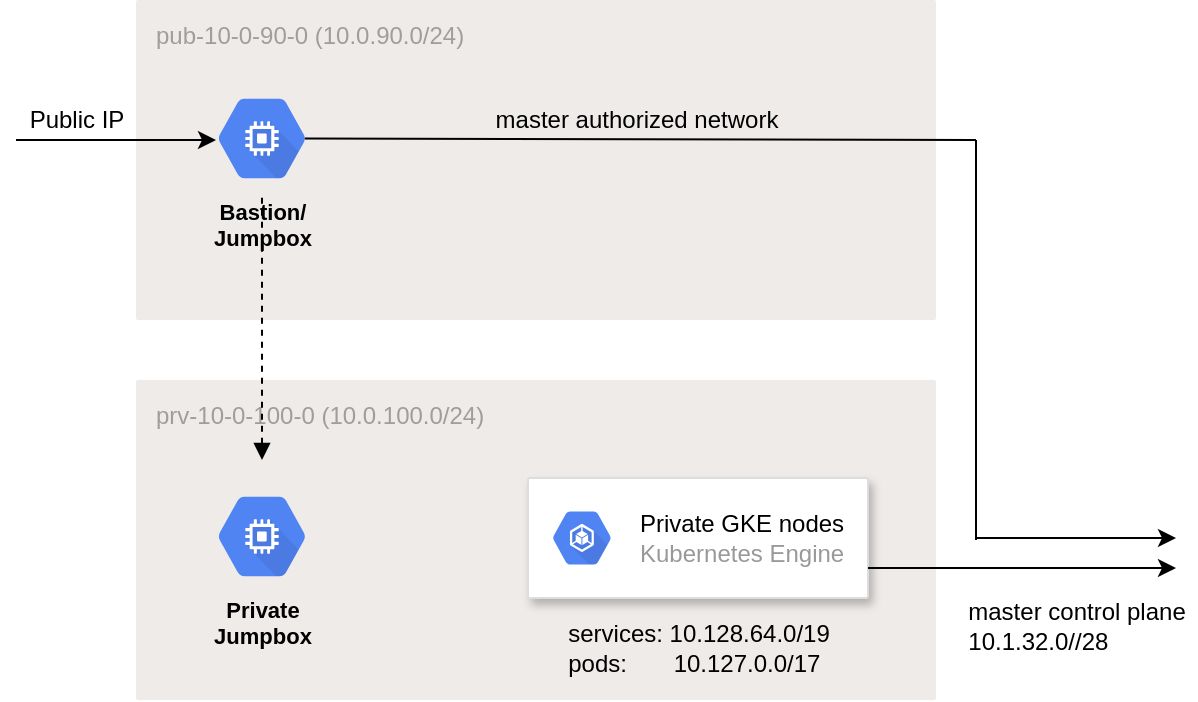 <mxfile version="15.1.4" type="github">
  <diagram id="cstUYs0_MrwpeLKSXvVJ" name="Page-1">
    <mxGraphModel dx="865" dy="703" grid="1" gridSize="10" guides="1" tooltips="1" connect="1" arrows="1" fold="1" page="1" pageScale="1" pageWidth="850" pageHeight="1100" math="0" shadow="0">
      <root>
        <mxCell id="0" />
        <mxCell id="1" parent="0" />
        <mxCell id="yYByWPhsurXCCLLeMajM-11" value="pub-10-0-90-0 (10.0.90.0/24)" style="sketch=0;points=[[0,0,0],[0.25,0,0],[0.5,0,0],[0.75,0,0],[1,0,0],[1,0.25,0],[1,0.5,0],[1,0.75,0],[1,1,0],[0.75,1,0],[0.5,1,0],[0.25,1,0],[0,1,0],[0,0.75,0],[0,0.5,0],[0,0.25,0]];rounded=1;absoluteArcSize=1;arcSize=2;html=1;strokeColor=none;gradientColor=none;shadow=0;dashed=0;fontSize=12;fontColor=#9E9E9E;align=left;verticalAlign=top;spacing=10;spacingTop=-4;fillColor=#EFEBE9;" vertex="1" parent="1">
          <mxGeometry x="160" y="60" width="400" height="160" as="geometry" />
        </mxCell>
        <mxCell id="yYByWPhsurXCCLLeMajM-9" value="&lt;div&gt;prv-10-0-100-0 (10.0.100.0/24)&lt;/div&gt;" style="sketch=0;points=[[0,0,0],[0.25,0,0],[0.5,0,0],[0.75,0,0],[1,0,0],[1,0.25,0],[1,0.5,0],[1,0.75,0],[1,1,0],[0.75,1,0],[0.5,1,0],[0.25,1,0],[0,1,0],[0,0.75,0],[0,0.5,0],[0,0.25,0]];rounded=1;absoluteArcSize=1;arcSize=2;html=1;strokeColor=none;gradientColor=none;shadow=0;dashed=0;fontSize=12;fontColor=#9E9E9E;align=left;verticalAlign=top;spacing=10;spacingTop=-4;fillColor=#EFEBE9;" vertex="1" parent="1">
          <mxGeometry x="160" y="250" width="400" height="160" as="geometry" />
        </mxCell>
        <mxCell id="yYByWPhsurXCCLLeMajM-3" value="" style="strokeColor=#dddddd;shadow=1;strokeWidth=1;rounded=1;absoluteArcSize=1;arcSize=2;" vertex="1" parent="1">
          <mxGeometry x="356" y="299" width="170" height="60" as="geometry" />
        </mxCell>
        <mxCell id="yYByWPhsurXCCLLeMajM-4" value="&lt;font color=&quot;#000000&quot;&gt;Private GKE nodes&lt;/font&gt;&lt;br&gt;Kubernetes Engine" style="sketch=0;dashed=0;connectable=0;html=1;fillColor=#5184F3;strokeColor=none;shape=mxgraph.gcp2.hexIcon;prIcon=container_engine;part=1;labelPosition=right;verticalLabelPosition=middle;align=left;verticalAlign=middle;spacingLeft=5;fontColor=#999999;fontSize=12;" vertex="1" parent="yYByWPhsurXCCLLeMajM-3">
          <mxGeometry y="0.5" width="44" height="39" relative="1" as="geometry">
            <mxPoint x="5" y="-19.5" as="offset" />
          </mxGeometry>
        </mxCell>
        <mxCell id="yYByWPhsurXCCLLeMajM-7" value="&lt;div&gt;Private&lt;/div&gt;&lt;div&gt;Jumpbox&lt;br&gt;&lt;/div&gt;" style="sketch=0;html=1;fillColor=#5184F3;strokeColor=none;verticalAlign=top;labelPosition=center;verticalLabelPosition=bottom;align=center;spacingTop=-6;fontSize=11;fontStyle=1;shape=mxgraph.gcp2.hexIcon;prIcon=compute_engine" vertex="1" parent="1">
          <mxGeometry x="190" y="299" width="66" height="58.5" as="geometry" />
        </mxCell>
        <mxCell id="yYByWPhsurXCCLLeMajM-8" value="&lt;div&gt;Bastion/&lt;/div&gt;&lt;div&gt;Jumpbox&lt;br&gt;&lt;/div&gt;" style="sketch=0;html=1;fillColor=#5184F3;strokeColor=none;verticalAlign=top;labelPosition=center;verticalLabelPosition=bottom;align=center;spacingTop=-6;fontSize=11;fontStyle=1;shape=mxgraph.gcp2.hexIcon;prIcon=compute_engine" vertex="1" parent="1">
          <mxGeometry x="190" y="100" width="66" height="58.5" as="geometry" />
        </mxCell>
        <mxCell id="yYByWPhsurXCCLLeMajM-10" value="&lt;div align=&quot;left&quot;&gt;services: 10.128.64.0/19&lt;/div&gt;&lt;div align=&quot;left&quot;&gt;pods:&amp;nbsp; &amp;nbsp;&amp;nbsp;&amp;nbsp;&amp;nbsp; 10.127.0.0/17&lt;br&gt;&lt;/div&gt;" style="text;html=1;resizable=0;autosize=1;align=center;verticalAlign=middle;points=[];fillColor=none;strokeColor=none;rounded=0;" vertex="1" parent="1">
          <mxGeometry x="366" y="369" width="150" height="30" as="geometry" />
        </mxCell>
        <mxCell id="yYByWPhsurXCCLLeMajM-13" value="&lt;div align=&quot;left&quot;&gt;master control plane&lt;/div&gt;&lt;div align=&quot;left&quot;&gt;10.1.32.0//28&lt;/div&gt;" style="text;html=1;resizable=0;autosize=1;align=center;verticalAlign=middle;points=[];fillColor=none;strokeColor=none;rounded=0;" vertex="1" parent="1">
          <mxGeometry x="570" y="357.5" width="120" height="30" as="geometry" />
        </mxCell>
        <mxCell id="yYByWPhsurXCCLLeMajM-14" value="" style="endArrow=none;html=1;strokeColor=#000000;exitX=0.825;exitY=0.5;exitDx=0;exitDy=0;exitPerimeter=0;endFill=0;" edge="1" parent="1" source="yYByWPhsurXCCLLeMajM-8">
          <mxGeometry width="50" height="50" relative="1" as="geometry">
            <mxPoint x="620" y="180" as="sourcePoint" />
            <mxPoint x="580" y="130" as="targetPoint" />
          </mxGeometry>
        </mxCell>
        <mxCell id="yYByWPhsurXCCLLeMajM-16" value="" style="edgeStyle=elbowEdgeStyle;elbow=horizontal;endArrow=none;html=1;strokeColor=#000000;endFill=0;" edge="1" parent="1">
          <mxGeometry width="50" height="50" relative="1" as="geometry">
            <mxPoint x="580" y="130" as="sourcePoint" />
            <mxPoint x="580" y="330" as="targetPoint" />
            <Array as="points">
              <mxPoint x="580" y="230" />
            </Array>
          </mxGeometry>
        </mxCell>
        <mxCell id="yYByWPhsurXCCLLeMajM-18" value="" style="endArrow=classic;html=1;strokeColor=#000000;" edge="1" parent="1">
          <mxGeometry width="50" height="50" relative="1" as="geometry">
            <mxPoint x="580" y="329" as="sourcePoint" />
            <mxPoint x="680" y="329" as="targetPoint" />
          </mxGeometry>
        </mxCell>
        <mxCell id="yYByWPhsurXCCLLeMajM-19" value="" style="endArrow=classic;html=1;strokeColor=#000000;exitX=1;exitY=0.75;exitDx=0;exitDy=0;" edge="1" parent="1" source="yYByWPhsurXCCLLeMajM-3">
          <mxGeometry width="50" height="50" relative="1" as="geometry">
            <mxPoint x="400" y="397" as="sourcePoint" />
            <mxPoint x="680" y="344" as="targetPoint" />
          </mxGeometry>
        </mxCell>
        <mxCell id="yYByWPhsurXCCLLeMajM-21" value="" style="endArrow=classic;html=1;strokeColor=#000000;" edge="1" parent="1">
          <mxGeometry width="50" height="50" relative="1" as="geometry">
            <mxPoint x="100" y="130" as="sourcePoint" />
            <mxPoint x="200" y="130" as="targetPoint" />
          </mxGeometry>
        </mxCell>
        <mxCell id="yYByWPhsurXCCLLeMajM-22" value="&lt;div align=&quot;left&quot;&gt;Public IP&lt;br&gt;&lt;/div&gt;" style="text;html=1;resizable=0;autosize=1;align=center;verticalAlign=middle;points=[];fillColor=none;strokeColor=none;rounded=0;" vertex="1" parent="1">
          <mxGeometry x="100" y="110" width="60" height="20" as="geometry" />
        </mxCell>
        <mxCell id="yYByWPhsurXCCLLeMajM-23" value="master authorized network" style="text;html=1;resizable=0;autosize=1;align=center;verticalAlign=middle;points=[];fillColor=none;strokeColor=none;rounded=0;" vertex="1" parent="1">
          <mxGeometry x="330" y="110" width="160" height="20" as="geometry" />
        </mxCell>
        <mxCell id="yYByWPhsurXCCLLeMajM-27" value="" style="endArrow=none;dashed=1;html=1;fontColor=#000000;strokeColor=#000000;endFill=0;startArrow=block;startFill=1;" edge="1" parent="1" target="yYByWPhsurXCCLLeMajM-8">
          <mxGeometry width="50" height="50" relative="1" as="geometry">
            <mxPoint x="223" y="290" as="sourcePoint" />
            <mxPoint x="110" y="170" as="targetPoint" />
          </mxGeometry>
        </mxCell>
      </root>
    </mxGraphModel>
  </diagram>
</mxfile>
